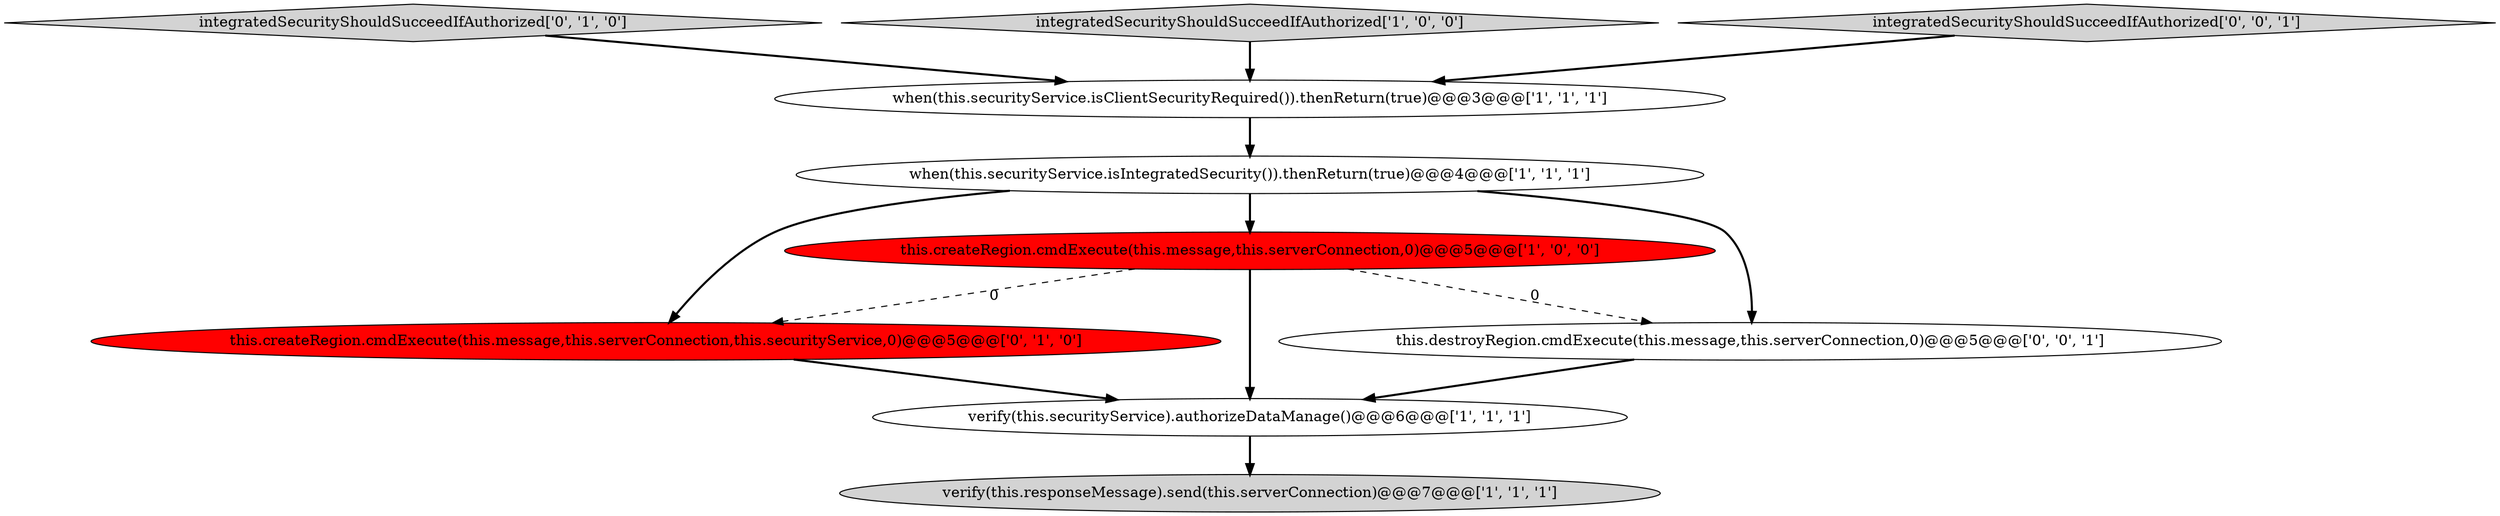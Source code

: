 digraph {
6 [style = filled, label = "integratedSecurityShouldSucceedIfAuthorized['0', '1', '0']", fillcolor = lightgray, shape = diamond image = "AAA0AAABBB2BBB"];
3 [style = filled, label = "verify(this.securityService).authorizeDataManage()@@@6@@@['1', '1', '1']", fillcolor = white, shape = ellipse image = "AAA0AAABBB1BBB"];
7 [style = filled, label = "this.createRegion.cmdExecute(this.message,this.serverConnection,this.securityService,0)@@@5@@@['0', '1', '0']", fillcolor = red, shape = ellipse image = "AAA1AAABBB2BBB"];
2 [style = filled, label = "when(this.securityService.isIntegratedSecurity()).thenReturn(true)@@@4@@@['1', '1', '1']", fillcolor = white, shape = ellipse image = "AAA0AAABBB1BBB"];
8 [style = filled, label = "this.destroyRegion.cmdExecute(this.message,this.serverConnection,0)@@@5@@@['0', '0', '1']", fillcolor = white, shape = ellipse image = "AAA0AAABBB3BBB"];
0 [style = filled, label = "verify(this.responseMessage).send(this.serverConnection)@@@7@@@['1', '1', '1']", fillcolor = lightgray, shape = ellipse image = "AAA0AAABBB1BBB"];
4 [style = filled, label = "when(this.securityService.isClientSecurityRequired()).thenReturn(true)@@@3@@@['1', '1', '1']", fillcolor = white, shape = ellipse image = "AAA0AAABBB1BBB"];
1 [style = filled, label = "integratedSecurityShouldSucceedIfAuthorized['1', '0', '0']", fillcolor = lightgray, shape = diamond image = "AAA0AAABBB1BBB"];
9 [style = filled, label = "integratedSecurityShouldSucceedIfAuthorized['0', '0', '1']", fillcolor = lightgray, shape = diamond image = "AAA0AAABBB3BBB"];
5 [style = filled, label = "this.createRegion.cmdExecute(this.message,this.serverConnection,0)@@@5@@@['1', '0', '0']", fillcolor = red, shape = ellipse image = "AAA1AAABBB1BBB"];
5->3 [style = bold, label=""];
5->8 [style = dashed, label="0"];
6->4 [style = bold, label=""];
1->4 [style = bold, label=""];
4->2 [style = bold, label=""];
2->7 [style = bold, label=""];
5->7 [style = dashed, label="0"];
7->3 [style = bold, label=""];
3->0 [style = bold, label=""];
9->4 [style = bold, label=""];
2->8 [style = bold, label=""];
2->5 [style = bold, label=""];
8->3 [style = bold, label=""];
}
